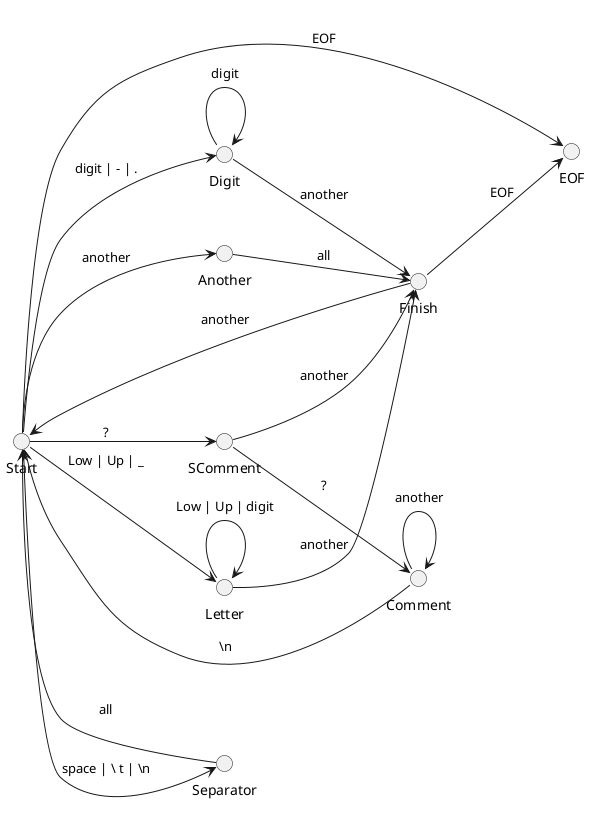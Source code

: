 @startuml LexicalAnalyzer
left to right direction

circle Start as start
circle Finish as finish
circle EOF as eof
circle Letter as letter
circle Digit as digit
circle SComment as scomment
circle Comment as comment
circle Separator as separator
circle Another as another

start --> letter    : Low | Up | _ 
start --> digit     : digit | - | .
start --> another   : another
start --> scomment  : ?
start --> separator : space | \\ t | \\n
start --> eof       : EOF

letter --> letter   : Low | Up | digit
letter --> finish   : another

scomment --> finish : another
scomment --> comment: ?

comment --> comment : another
comment --> start: \\n

digit --> digit     : digit
digit --> finish    : another

another --> finish  : all

separator --> start : all

finish --> eof      : EOF
finish --> start    : another

@enduml